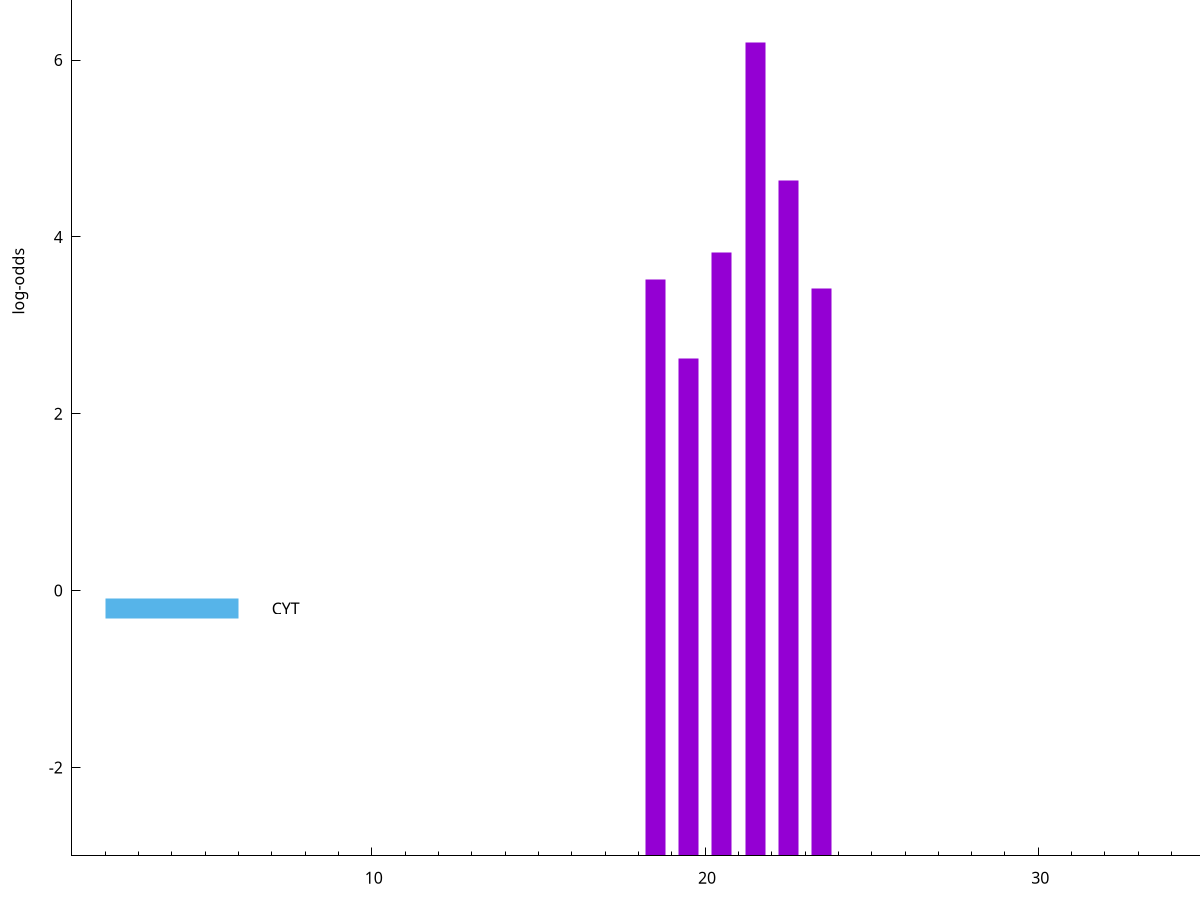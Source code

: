 set title "LipoP predictions for SRR3467249.gff"
set size 2., 1.4
set xrange [1:70] 
set mxtics 10
set yrange [-3:10]
set y2range [0:13]
set ylabel "log-odds"
set term postscript eps color solid "Helvetica" 30
set output "SRR3467249.gff91.eps"
set arrow from 2,7.1386 to 6,7.1386 nohead lt 1 lw 20
set label "SpI" at 7,7.1386
set arrow from 2,-0.200913 to 6,-0.200913 nohead lt 3 lw 20
set label "CYT" at 7,-0.200913
set arrow from 2,7.1386 to 6,7.1386 nohead lt 1 lw 20
set label "SpI" at 7,7.1386
# NOTE: The scores below are the log-odds scores with the threshold
# NOTE: subtracted (a hack to make gnuplot make the histogram all
# NOTE: look nice).
plot "-" axes x1y2 title "" with impulses lt 1 lw 20
21.500000 9.196040
22.500000 7.633820
20.500000 6.828730
18.500000 6.519570
23.500000 6.411450
19.500000 5.619890
e
exit
